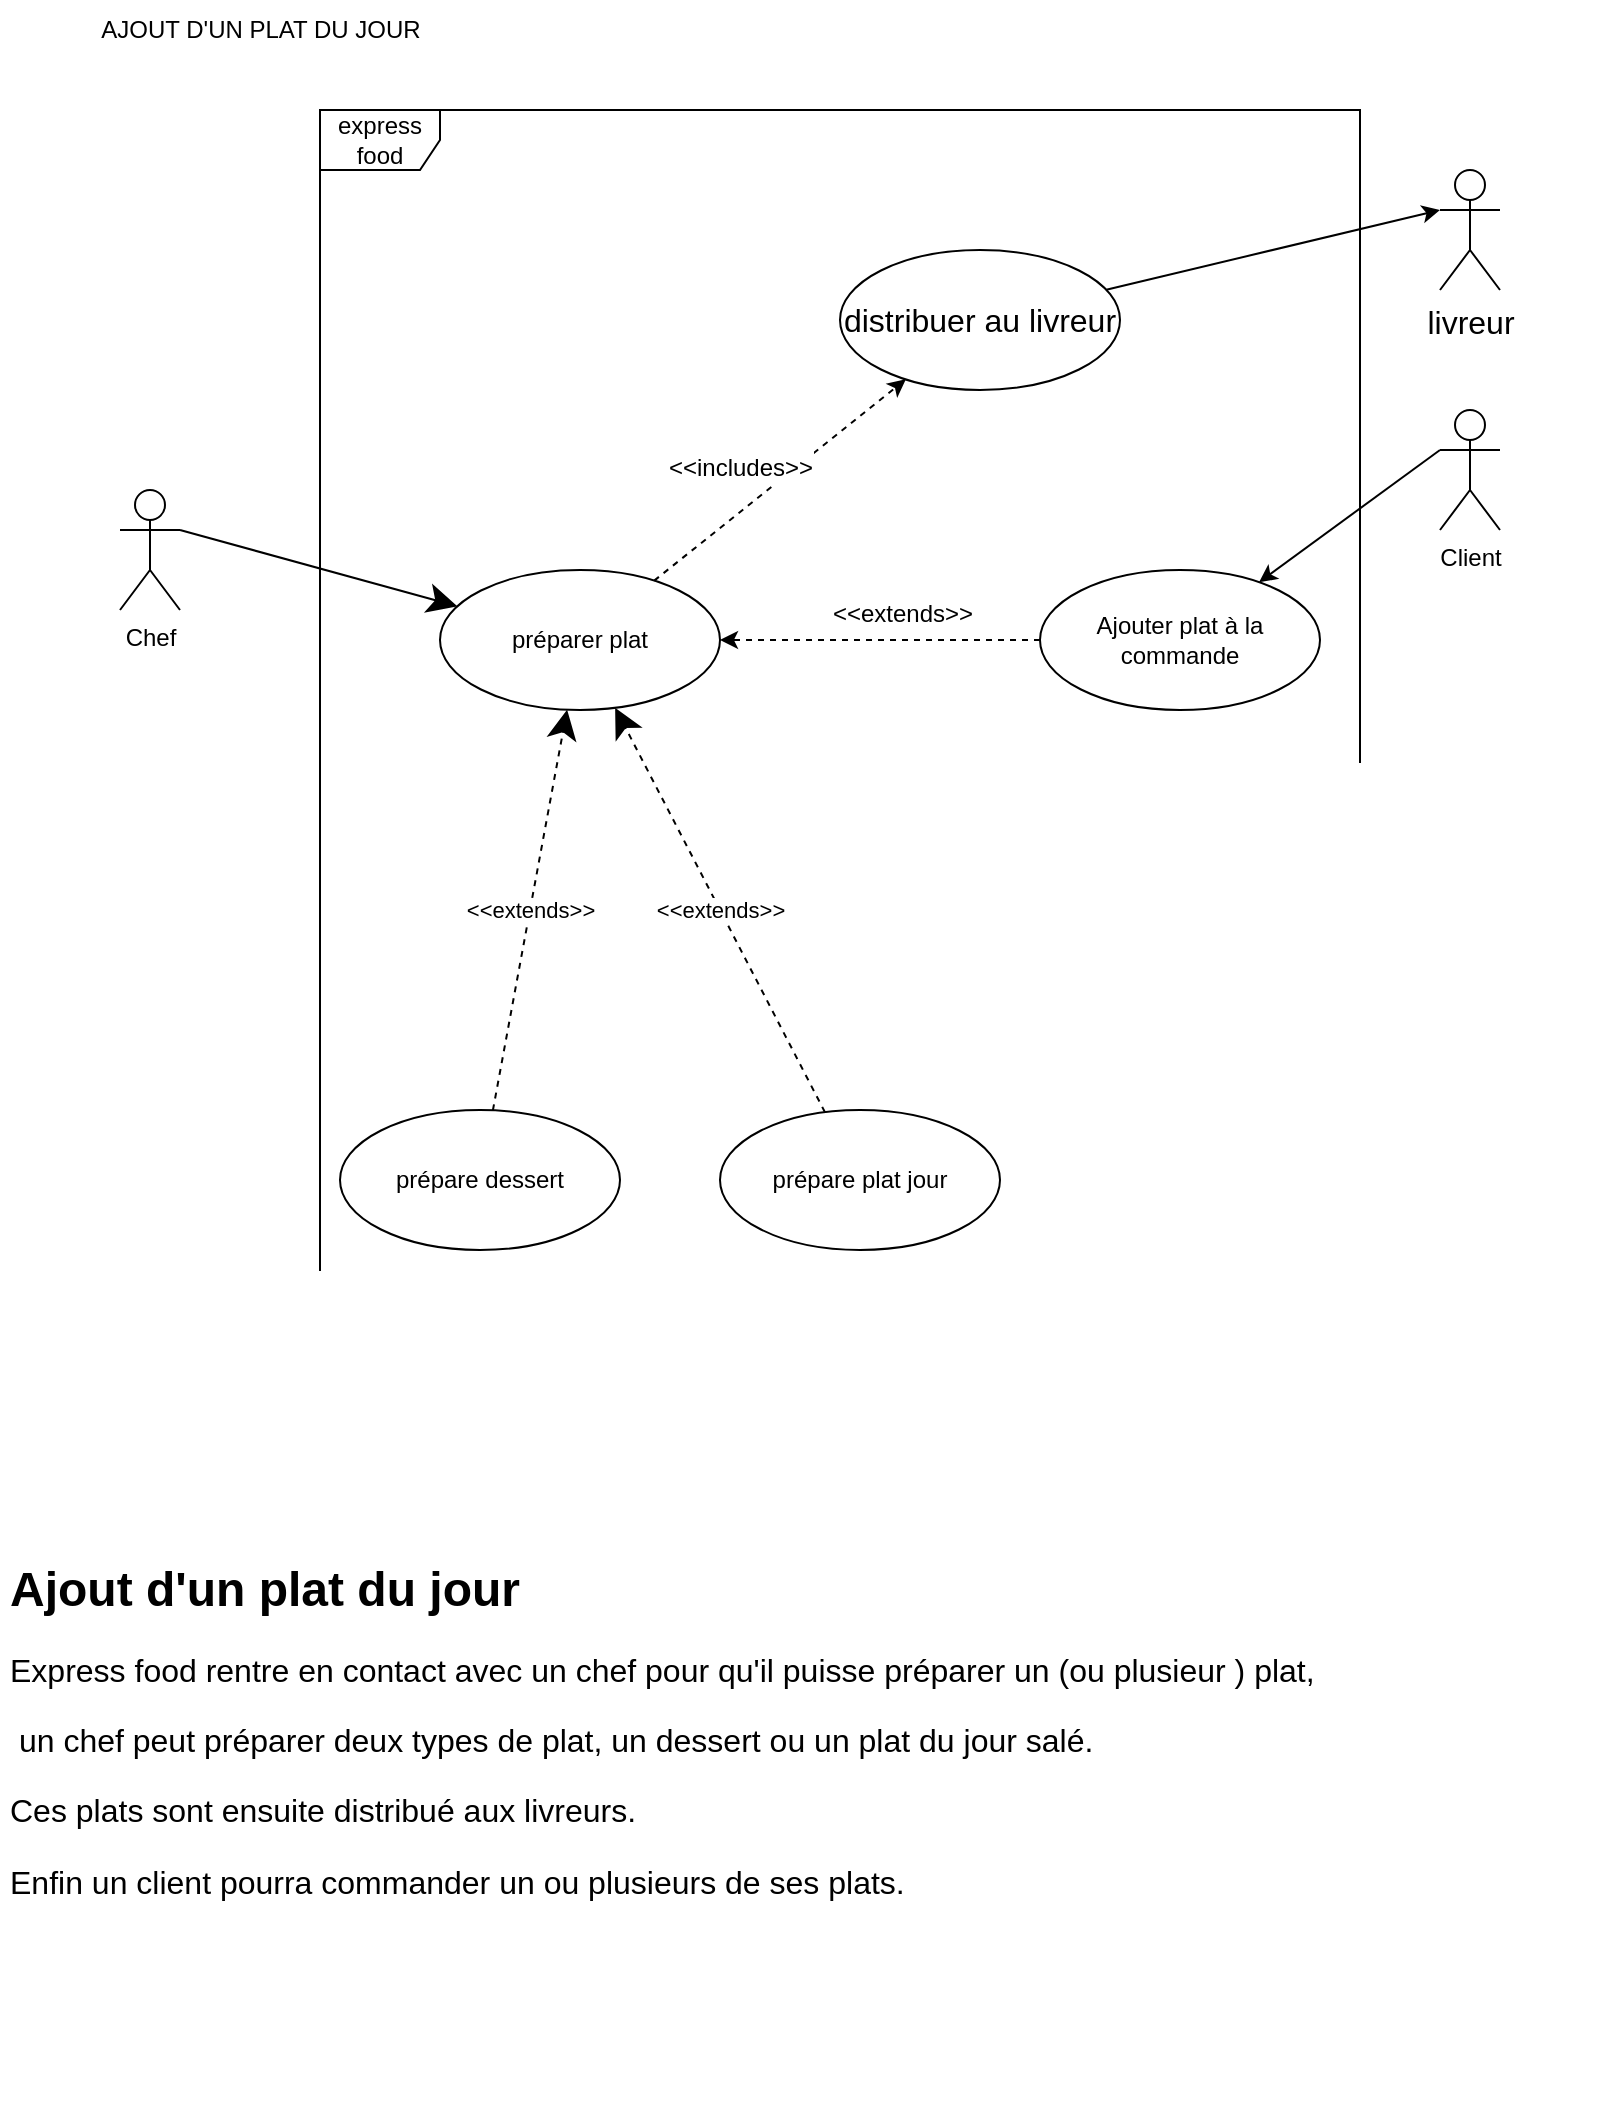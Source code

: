 <mxfile version="20.6.2" type="github" pages="2">
  <diagram id="tD1SHnHAwm1Vo4-uI_2h" name="Page-1">
    <mxGraphModel dx="2062" dy="1128" grid="1" gridSize="10" guides="1" tooltips="1" connect="1" arrows="1" fold="1" page="1" pageScale="1" pageWidth="827" pageHeight="1169" math="0" shadow="0">
      <root>
        <mxCell id="0" />
        <mxCell id="1" parent="0" />
        <mxCell id="IlkH0OPReSVDijkY-aTf-1" value="express food" style="shape=umlFrame;whiteSpace=wrap;html=1;" parent="1" vertex="1">
          <mxGeometry x="180" y="70" width="520" height="650" as="geometry" />
        </mxCell>
        <mxCell id="IlkH0OPReSVDijkY-aTf-2" value="Chef" style="shape=umlActor;verticalLabelPosition=bottom;verticalAlign=top;html=1;" parent="1" vertex="1">
          <mxGeometry x="80" y="260" width="30" height="60" as="geometry" />
        </mxCell>
        <mxCell id="IlkH0OPReSVDijkY-aTf-3" value="AJOUT D&#39;UN PLAT DU JOUR" style="text;html=1;align=center;verticalAlign=middle;resizable=0;points=[];autosize=1;strokeColor=none;fillColor=none;" parent="1" vertex="1">
          <mxGeometry x="60" y="15" width="180" height="30" as="geometry" />
        </mxCell>
        <mxCell id="IlkH0OPReSVDijkY-aTf-4" value="préparer plat" style="ellipse;whiteSpace=wrap;html=1;" parent="1" vertex="1">
          <mxGeometry x="240" y="300" width="140" height="70" as="geometry" />
        </mxCell>
        <mxCell id="IlkH0OPReSVDijkY-aTf-5" value="" style="endArrow=classic;endFill=1;endSize=12;html=1;rounded=0;" parent="1" target="IlkH0OPReSVDijkY-aTf-4" edge="1">
          <mxGeometry width="160" relative="1" as="geometry">
            <mxPoint x="110" y="280" as="sourcePoint" />
            <mxPoint x="270" y="280" as="targetPoint" />
          </mxGeometry>
        </mxCell>
        <mxCell id="IlkH0OPReSVDijkY-aTf-6" value="prépare plat jour" style="ellipse;whiteSpace=wrap;html=1;" parent="1" vertex="1">
          <mxGeometry x="380" y="570" width="140" height="70" as="geometry" />
        </mxCell>
        <mxCell id="IlkH0OPReSVDijkY-aTf-7" value="prépare dessert" style="ellipse;whiteSpace=wrap;html=1;" parent="1" vertex="1">
          <mxGeometry x="190" y="570" width="140" height="70" as="geometry" />
        </mxCell>
        <mxCell id="IlkH0OPReSVDijkY-aTf-8" value="&amp;lt;&amp;lt;extends&amp;gt;&amp;gt;" style="endArrow=classic;endSize=12;dashed=1;html=1;rounded=0;endFill=1;" parent="1" source="IlkH0OPReSVDijkY-aTf-6" target="IlkH0OPReSVDijkY-aTf-4" edge="1">
          <mxGeometry width="160" relative="1" as="geometry">
            <mxPoint x="300" y="250" as="sourcePoint" />
            <mxPoint x="460" y="250" as="targetPoint" />
            <Array as="points" />
          </mxGeometry>
        </mxCell>
        <mxCell id="IlkH0OPReSVDijkY-aTf-9" value="&amp;lt;&amp;lt;extends&amp;gt;&amp;gt;" style="endArrow=classic;endSize=12;dashed=1;html=1;rounded=0;endFill=1;" parent="1" source="IlkH0OPReSVDijkY-aTf-7" target="IlkH0OPReSVDijkY-aTf-4" edge="1">
          <mxGeometry width="160" relative="1" as="geometry">
            <mxPoint x="412.353" y="322.845" as="sourcePoint" />
            <mxPoint x="347.574" y="247.17" as="targetPoint" />
            <Array as="points" />
          </mxGeometry>
        </mxCell>
        <mxCell id="IlkH0OPReSVDijkY-aTf-13" value="Client" style="shape=umlActor;verticalLabelPosition=bottom;verticalAlign=top;html=1;" parent="1" vertex="1">
          <mxGeometry x="740" y="220" width="30" height="60" as="geometry" />
        </mxCell>
        <mxCell id="IlkH0OPReSVDijkY-aTf-15" value="Ajouter plat à la commande" style="ellipse;whiteSpace=wrap;html=1;" parent="1" vertex="1">
          <mxGeometry x="540" y="300" width="140" height="70" as="geometry" />
        </mxCell>
        <mxCell id="IlkH0OPReSVDijkY-aTf-16" value="" style="endArrow=none;endFill=0;endSize=12;html=1;rounded=0;entryX=0;entryY=0.333;entryDx=0;entryDy=0;entryPerimeter=0;startArrow=classic;startFill=1;" parent="1" source="IlkH0OPReSVDijkY-aTf-15" target="IlkH0OPReSVDijkY-aTf-13" edge="1">
          <mxGeometry width="160" relative="1" as="geometry">
            <mxPoint x="720" y="120" as="sourcePoint" />
            <mxPoint x="880" y="120" as="targetPoint" />
          </mxGeometry>
        </mxCell>
        <mxCell id="IlkH0OPReSVDijkY-aTf-19" value="&lt;h1&gt;Ajout d&#39;un plat du jour&lt;/h1&gt;&lt;p style=&quot;font-size: 16px;&quot;&gt;Express food rentre en contact avec un chef pour qu&#39;il puisse préparer un (ou plusieur ) plat,&lt;/p&gt;&lt;p style=&quot;font-size: 16px;&quot;&gt;&amp;nbsp;un chef peut préparer deux types de plat, un dessert ou un plat du jour salé.&lt;/p&gt;&lt;p style=&quot;font-size: 16px;&quot;&gt;Ces plats sont ensuite distribué aux livreurs.&lt;/p&gt;&lt;p style=&quot;font-size: 16px;&quot;&gt;Enfin un client pourra commander un ou plusieurs de ses plats.&lt;/p&gt;" style="text;html=1;strokeColor=none;fillColor=none;spacing=5;spacingTop=-20;whiteSpace=wrap;overflow=hidden;rounded=0;" parent="1" vertex="1">
          <mxGeometry x="20" y="790" width="800" height="280" as="geometry" />
        </mxCell>
        <mxCell id="IlkH0OPReSVDijkY-aTf-22" value="livreur" style="shape=umlActor;verticalLabelPosition=bottom;verticalAlign=top;html=1;fontSize=16;" parent="1" vertex="1">
          <mxGeometry x="740" y="100" width="30" height="60" as="geometry" />
        </mxCell>
        <mxCell id="IlkH0OPReSVDijkY-aTf-23" value="distribuer au livreur" style="ellipse;whiteSpace=wrap;html=1;fontSize=16;" parent="1" vertex="1">
          <mxGeometry x="440" y="140" width="140" height="70" as="geometry" />
        </mxCell>
        <mxCell id="IlkH0OPReSVDijkY-aTf-24" value="" style="endArrow=classic;html=1;rounded=0;fontSize=16;dashed=1;endFill=1;" parent="1" source="IlkH0OPReSVDijkY-aTf-4" target="IlkH0OPReSVDijkY-aTf-23" edge="1">
          <mxGeometry width="50" height="50" relative="1" as="geometry">
            <mxPoint x="340" y="280" as="sourcePoint" />
            <mxPoint x="390" y="230" as="targetPoint" />
            <Array as="points" />
          </mxGeometry>
        </mxCell>
        <mxCell id="IlkH0OPReSVDijkY-aTf-27" value="&lt;font style=&quot;font-size: 12px;&quot;&gt;&amp;lt;&amp;lt;includes&amp;gt;&amp;gt;&lt;/font&gt;" style="edgeLabel;html=1;align=center;verticalAlign=middle;resizable=0;points=[];fontSize=16;" parent="IlkH0OPReSVDijkY-aTf-24" vertex="1" connectable="0">
          <mxGeometry x="0.206" y="-2" relative="1" as="geometry">
            <mxPoint x="-34" as="offset" />
          </mxGeometry>
        </mxCell>
        <mxCell id="IlkH0OPReSVDijkY-aTf-25" value="" style="endArrow=classic;html=1;rounded=0;fontSize=16;dashed=1;endFill=1;" parent="1" source="IlkH0OPReSVDijkY-aTf-15" target="IlkH0OPReSVDijkY-aTf-4" edge="1">
          <mxGeometry width="50" height="50" relative="1" as="geometry">
            <mxPoint x="357.018" y="315.294" as="sourcePoint" />
            <mxPoint x="482.9" y="214.68" as="targetPoint" />
            <Array as="points" />
          </mxGeometry>
        </mxCell>
        <mxCell id="IlkH0OPReSVDijkY-aTf-26" value="&lt;font style=&quot;font-size: 12px;&quot;&gt;&amp;lt;&amp;lt;extends&amp;gt;&amp;gt;&lt;/font&gt;" style="edgeLabel;html=1;align=center;verticalAlign=middle;resizable=0;points=[];fontSize=16;" parent="IlkH0OPReSVDijkY-aTf-25" vertex="1" connectable="0">
          <mxGeometry x="0.309" y="1" relative="1" as="geometry">
            <mxPoint x="35" y="-16" as="offset" />
          </mxGeometry>
        </mxCell>
        <mxCell id="IlkH0OPReSVDijkY-aTf-28" value="" style="endArrow=classic;html=1;rounded=0;fontSize=12;entryX=0;entryY=0.333;entryDx=0;entryDy=0;entryPerimeter=0;endFill=1;" parent="1" source="IlkH0OPReSVDijkY-aTf-23" target="IlkH0OPReSVDijkY-aTf-22" edge="1">
          <mxGeometry width="50" height="50" relative="1" as="geometry">
            <mxPoint x="580" y="200" as="sourcePoint" />
            <mxPoint x="630" y="150" as="targetPoint" />
          </mxGeometry>
        </mxCell>
      </root>
    </mxGraphModel>
  </diagram>
  <diagram id="vgSNPszVK_q3jf4X_4JC" name="Page-2">
    <mxGraphModel dx="2062" dy="1201" grid="1" gridSize="10" guides="1" tooltips="1" connect="1" arrows="1" fold="1" page="1" pageScale="1" pageWidth="1169" pageHeight="827" math="0" shadow="0">
      <root>
        <mxCell id="0" />
        <mxCell id="1" parent="0" />
        <mxCell id="yqMZPJ6oXD362hgb5iid-2" value=":Object" style="shape=umlLifeline;perimeter=lifelinePerimeter;whiteSpace=wrap;html=1;container=1;collapsible=0;recursiveResize=0;outlineConnect=0;" vertex="1" parent="1">
          <mxGeometry x="270" y="40" width="100" height="640" as="geometry" />
        </mxCell>
        <mxCell id="yqMZPJ6oXD362hgb5iid-3" value="" style="shape=umlLifeline;participant=umlActor;perimeter=lifelinePerimeter;whiteSpace=wrap;html=1;container=1;collapsible=0;recursiveResize=0;verticalAlign=top;spacingTop=36;outlineConnect=0;" vertex="1" parent="1">
          <mxGeometry x="70" y="40" width="20" height="640" as="geometry" />
        </mxCell>
      </root>
    </mxGraphModel>
  </diagram>
</mxfile>
